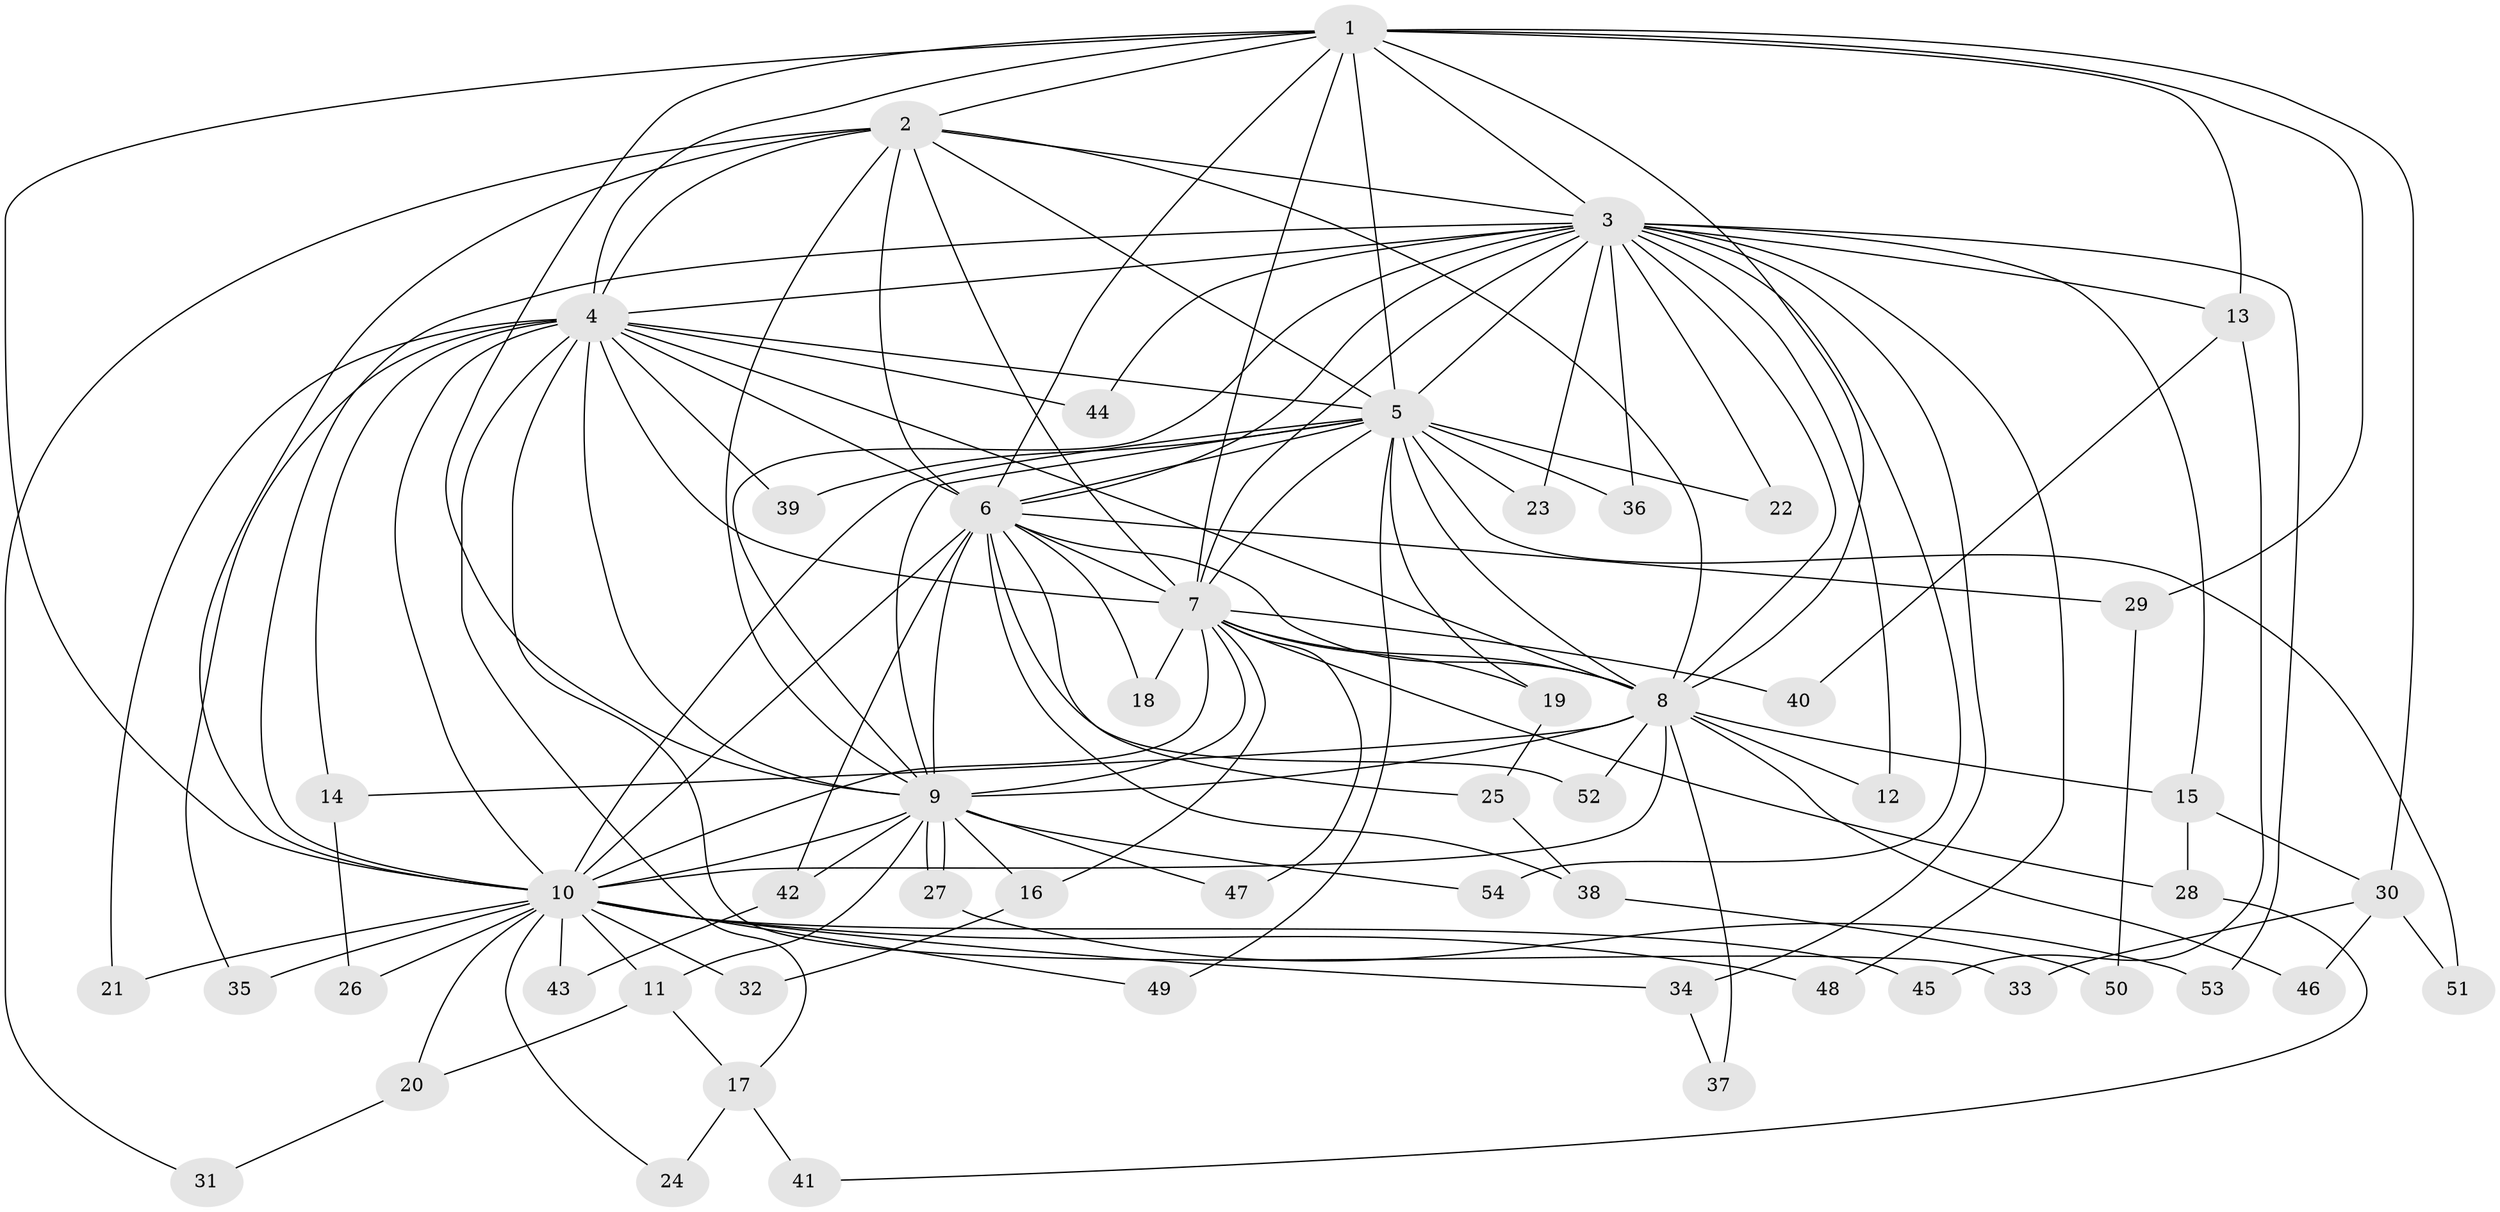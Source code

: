 // Generated by graph-tools (version 1.1) at 2025/25/03/09/25 03:25:52]
// undirected, 54 vertices, 133 edges
graph export_dot {
graph [start="1"]
  node [color=gray90,style=filled];
  1;
  2;
  3;
  4;
  5;
  6;
  7;
  8;
  9;
  10;
  11;
  12;
  13;
  14;
  15;
  16;
  17;
  18;
  19;
  20;
  21;
  22;
  23;
  24;
  25;
  26;
  27;
  28;
  29;
  30;
  31;
  32;
  33;
  34;
  35;
  36;
  37;
  38;
  39;
  40;
  41;
  42;
  43;
  44;
  45;
  46;
  47;
  48;
  49;
  50;
  51;
  52;
  53;
  54;
  1 -- 2;
  1 -- 3;
  1 -- 4;
  1 -- 5;
  1 -- 6;
  1 -- 7;
  1 -- 8;
  1 -- 9;
  1 -- 10;
  1 -- 13;
  1 -- 29;
  1 -- 30;
  2 -- 3;
  2 -- 4;
  2 -- 5;
  2 -- 6;
  2 -- 7;
  2 -- 8;
  2 -- 9;
  2 -- 10;
  2 -- 31;
  3 -- 4;
  3 -- 5;
  3 -- 6;
  3 -- 7;
  3 -- 8;
  3 -- 9;
  3 -- 10;
  3 -- 12;
  3 -- 13;
  3 -- 15;
  3 -- 22;
  3 -- 23;
  3 -- 34;
  3 -- 36;
  3 -- 44;
  3 -- 48;
  3 -- 53;
  3 -- 54;
  4 -- 5;
  4 -- 6;
  4 -- 7;
  4 -- 8;
  4 -- 9;
  4 -- 10;
  4 -- 14;
  4 -- 17;
  4 -- 21;
  4 -- 33;
  4 -- 35;
  4 -- 39;
  4 -- 44;
  5 -- 6;
  5 -- 7;
  5 -- 8;
  5 -- 9;
  5 -- 10;
  5 -- 19;
  5 -- 22;
  5 -- 23;
  5 -- 36;
  5 -- 39;
  5 -- 49;
  5 -- 51;
  6 -- 7;
  6 -- 8;
  6 -- 9;
  6 -- 10;
  6 -- 18;
  6 -- 25;
  6 -- 29;
  6 -- 38;
  6 -- 42;
  6 -- 52;
  7 -- 8;
  7 -- 9;
  7 -- 10;
  7 -- 16;
  7 -- 18;
  7 -- 19;
  7 -- 28;
  7 -- 40;
  7 -- 47;
  8 -- 9;
  8 -- 10;
  8 -- 12;
  8 -- 14;
  8 -- 15;
  8 -- 37;
  8 -- 46;
  8 -- 52;
  9 -- 10;
  9 -- 11;
  9 -- 16;
  9 -- 27;
  9 -- 27;
  9 -- 42;
  9 -- 47;
  9 -- 54;
  10 -- 11;
  10 -- 20;
  10 -- 21;
  10 -- 24;
  10 -- 26;
  10 -- 32;
  10 -- 34;
  10 -- 35;
  10 -- 43;
  10 -- 45;
  10 -- 48;
  10 -- 49;
  11 -- 17;
  11 -- 20;
  13 -- 40;
  13 -- 45;
  14 -- 26;
  15 -- 28;
  15 -- 30;
  16 -- 32;
  17 -- 24;
  17 -- 41;
  19 -- 25;
  20 -- 31;
  25 -- 38;
  27 -- 53;
  28 -- 41;
  29 -- 50;
  30 -- 33;
  30 -- 46;
  30 -- 51;
  34 -- 37;
  38 -- 50;
  42 -- 43;
}
